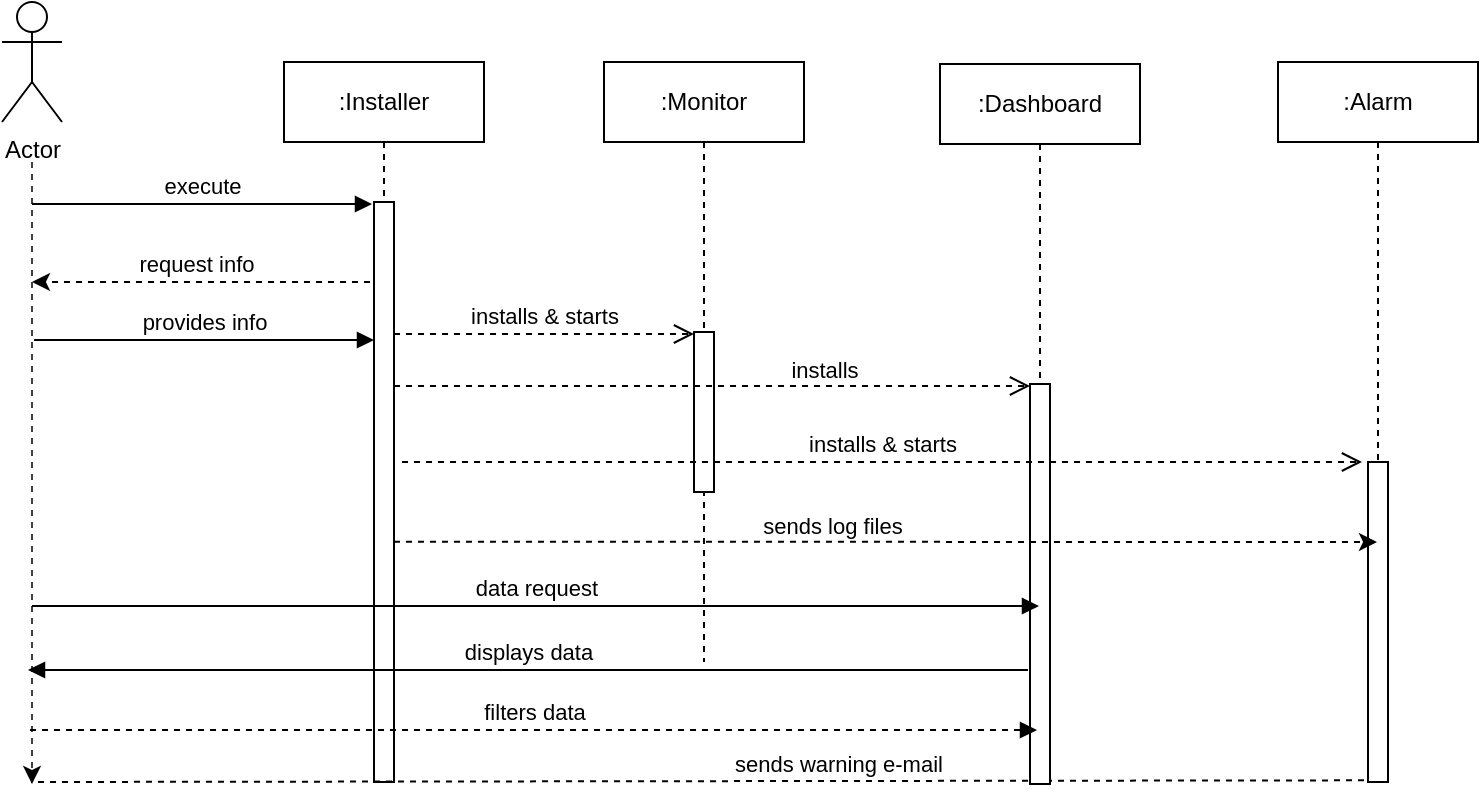 <mxfile version="22.1.11" type="device">
  <diagram name="Page-1" id="2YBvvXClWsGukQMizWep">
    <mxGraphModel dx="1024" dy="533" grid="1" gridSize="10" guides="1" tooltips="1" connect="1" arrows="1" fold="1" page="1" pageScale="1" pageWidth="850" pageHeight="1100" math="0" shadow="0">
      <root>
        <mxCell id="0" />
        <mxCell id="1" parent="0" />
        <mxCell id="aM9ryv3xv72pqoxQDRHE-1" value=":Installer" style="shape=umlLifeline;perimeter=lifelinePerimeter;whiteSpace=wrap;html=1;container=0;dropTarget=0;collapsible=0;recursiveResize=0;outlineConnect=0;portConstraint=eastwest;newEdgeStyle={&quot;edgeStyle&quot;:&quot;elbowEdgeStyle&quot;,&quot;elbow&quot;:&quot;vertical&quot;,&quot;curved&quot;:0,&quot;rounded&quot;:0};" parent="1" vertex="1">
          <mxGeometry x="200" y="40" width="100" height="360" as="geometry" />
        </mxCell>
        <mxCell id="qGcuKTKg4TYZmEAxyRqr-1" style="edgeStyle=elbowEdgeStyle;rounded=0;orthogonalLoop=1;jettySize=auto;html=1;elbow=vertical;curved=0;dashed=1;" edge="1" parent="aM9ryv3xv72pqoxQDRHE-1">
          <mxGeometry relative="1" as="geometry">
            <mxPoint x="-126" y="110" as="targetPoint" />
            <mxPoint x="49" y="109.966" as="sourcePoint" />
          </mxGeometry>
        </mxCell>
        <mxCell id="qGcuKTKg4TYZmEAxyRqr-2" value="request info" style="edgeLabel;html=1;align=center;verticalAlign=middle;resizable=0;points=[];" vertex="1" connectable="0" parent="qGcuKTKg4TYZmEAxyRqr-1">
          <mxGeometry x="0.114" y="-1" relative="1" as="geometry">
            <mxPoint x="4" y="-8" as="offset" />
          </mxGeometry>
        </mxCell>
        <mxCell id="aM9ryv3xv72pqoxQDRHE-2" value="" style="html=1;points=[];perimeter=orthogonalPerimeter;outlineConnect=0;targetShapes=umlLifeline;portConstraint=eastwest;newEdgeStyle={&quot;edgeStyle&quot;:&quot;elbowEdgeStyle&quot;,&quot;elbow&quot;:&quot;vertical&quot;,&quot;curved&quot;:0,&quot;rounded&quot;:0};" parent="aM9ryv3xv72pqoxQDRHE-1" vertex="1">
          <mxGeometry x="45" y="70" width="10" height="290" as="geometry" />
        </mxCell>
        <mxCell id="aM9ryv3xv72pqoxQDRHE-5" value=":Monitor" style="shape=umlLifeline;perimeter=lifelinePerimeter;whiteSpace=wrap;html=1;container=0;dropTarget=0;collapsible=0;recursiveResize=0;outlineConnect=0;portConstraint=eastwest;newEdgeStyle={&quot;edgeStyle&quot;:&quot;elbowEdgeStyle&quot;,&quot;elbow&quot;:&quot;vertical&quot;,&quot;curved&quot;:0,&quot;rounded&quot;:0};" parent="1" vertex="1">
          <mxGeometry x="360" y="40" width="100" height="300" as="geometry" />
        </mxCell>
        <mxCell id="qGcuKTKg4TYZmEAxyRqr-5" value="" style="html=1;points=[];perimeter=orthogonalPerimeter;outlineConnect=0;targetShapes=umlLifeline;portConstraint=eastwest;newEdgeStyle={&quot;edgeStyle&quot;:&quot;elbowEdgeStyle&quot;,&quot;elbow&quot;:&quot;vertical&quot;,&quot;curved&quot;:0,&quot;rounded&quot;:0};" vertex="1" parent="aM9ryv3xv72pqoxQDRHE-5">
          <mxGeometry x="45" y="135" width="10" height="80" as="geometry" />
        </mxCell>
        <mxCell id="aM9ryv3xv72pqoxQDRHE-10" value="installs" style="html=1;verticalAlign=bottom;endArrow=open;dashed=1;endSize=8;edgeStyle=elbowEdgeStyle;elbow=vertical;curved=0;rounded=0;" parent="1" edge="1">
          <mxGeometry x="0.352" y="-1" relative="1" as="geometry">
            <mxPoint x="573" y="202" as="targetPoint" />
            <Array as="points">
              <mxPoint x="340" y="202" />
            </Array>
            <mxPoint x="255" y="202" as="sourcePoint" />
            <mxPoint as="offset" />
          </mxGeometry>
        </mxCell>
        <mxCell id="ZfkN1Lk-7HepPn44YQTx-6" value="" style="edgeStyle=none;rounded=0;html=1;jettySize=auto;orthogonalLoop=1;strokeColor=#404040;strokeWidth=1;fontColor=#000000;jumpStyle=none;endArrow=none;endFill=0;startArrow=none;dashed=1;" parent="1" edge="1">
          <mxGeometry width="100" relative="1" as="geometry">
            <mxPoint x="74" y="90" as="sourcePoint" />
            <mxPoint x="74" y="400" as="targetPoint" />
          </mxGeometry>
        </mxCell>
        <mxCell id="ZfkN1Lk-7HepPn44YQTx-5" value="Actor" style="shape=umlActor;verticalLabelPosition=bottom;verticalAlign=top;html=1;outlineConnect=0;" parent="1" vertex="1">
          <mxGeometry x="59" y="10" width="30" height="60" as="geometry" />
        </mxCell>
        <mxCell id="ZfkN1Lk-7HepPn44YQTx-7" value=":Alarm" style="shape=umlLifeline;perimeter=lifelinePerimeter;whiteSpace=wrap;html=1;container=0;dropTarget=0;collapsible=0;recursiveResize=0;outlineConnect=0;portConstraint=eastwest;newEdgeStyle={&quot;edgeStyle&quot;:&quot;elbowEdgeStyle&quot;,&quot;elbow&quot;:&quot;vertical&quot;,&quot;curved&quot;:0,&quot;rounded&quot;:0};" parent="1" vertex="1">
          <mxGeometry x="697" y="40" width="100" height="360" as="geometry" />
        </mxCell>
        <mxCell id="ZfkN1Lk-7HepPn44YQTx-18" style="edgeStyle=elbowEdgeStyle;rounded=0;orthogonalLoop=1;jettySize=auto;html=1;elbow=vertical;curved=0;dashed=1;" parent="ZfkN1Lk-7HepPn44YQTx-7" edge="1">
          <mxGeometry relative="1" as="geometry">
            <mxPoint x="-623" y="361" as="targetPoint" />
            <mxPoint x="49" y="359.158" as="sourcePoint" />
          </mxGeometry>
        </mxCell>
        <mxCell id="ZfkN1Lk-7HepPn44YQTx-19" value="sends warning e-mail" style="edgeLabel;html=1;align=center;verticalAlign=middle;resizable=0;points=[];" parent="ZfkN1Lk-7HepPn44YQTx-18" vertex="1" connectable="0">
          <mxGeometry x="-0.197" y="1" relative="1" as="geometry">
            <mxPoint y="-10" as="offset" />
          </mxGeometry>
        </mxCell>
        <mxCell id="ZfkN1Lk-7HepPn44YQTx-8" value="" style="html=1;points=[];perimeter=orthogonalPerimeter;outlineConnect=0;targetShapes=umlLifeline;portConstraint=eastwest;newEdgeStyle={&quot;edgeStyle&quot;:&quot;elbowEdgeStyle&quot;,&quot;elbow&quot;:&quot;vertical&quot;,&quot;curved&quot;:0,&quot;rounded&quot;:0};" parent="ZfkN1Lk-7HepPn44YQTx-7" vertex="1">
          <mxGeometry x="45" y="200" width="10" height="160" as="geometry" />
        </mxCell>
        <mxCell id="ZfkN1Lk-7HepPn44YQTx-9" value="execute" style="html=1;verticalAlign=bottom;endArrow=block;edgeStyle=elbowEdgeStyle;elbow=vertical;curved=0;rounded=0;" parent="1" edge="1">
          <mxGeometry relative="1" as="geometry">
            <mxPoint x="74" y="111" as="sourcePoint" />
            <Array as="points">
              <mxPoint x="159" y="111" />
            </Array>
            <mxPoint x="244" y="111" as="targetPoint" />
          </mxGeometry>
        </mxCell>
        <mxCell id="ZfkN1Lk-7HepPn44YQTx-11" value=":Dashboard" style="shape=umlLifeline;perimeter=lifelinePerimeter;whiteSpace=wrap;html=1;container=0;dropTarget=0;collapsible=0;recursiveResize=0;outlineConnect=0;portConstraint=eastwest;newEdgeStyle={&quot;edgeStyle&quot;:&quot;elbowEdgeStyle&quot;,&quot;elbow&quot;:&quot;vertical&quot;,&quot;curved&quot;:0,&quot;rounded&quot;:0};" parent="1" vertex="1">
          <mxGeometry x="528" y="41" width="100" height="360" as="geometry" />
        </mxCell>
        <mxCell id="ZfkN1Lk-7HepPn44YQTx-12" value="" style="html=1;points=[];perimeter=orthogonalPerimeter;outlineConnect=0;targetShapes=umlLifeline;portConstraint=eastwest;newEdgeStyle={&quot;edgeStyle&quot;:&quot;elbowEdgeStyle&quot;,&quot;elbow&quot;:&quot;vertical&quot;,&quot;curved&quot;:0,&quot;rounded&quot;:0};" parent="ZfkN1Lk-7HepPn44YQTx-11" vertex="1">
          <mxGeometry x="45" y="160" width="10" height="200" as="geometry" />
        </mxCell>
        <mxCell id="ZfkN1Lk-7HepPn44YQTx-13" value="installs &amp;amp; starts" style="html=1;verticalAlign=bottom;endArrow=open;dashed=1;endSize=8;edgeStyle=elbowEdgeStyle;elbow=vertical;curved=0;rounded=0;" parent="1" edge="1">
          <mxGeometry relative="1" as="geometry">
            <mxPoint x="739" y="240" as="targetPoint" />
            <Array as="points">
              <mxPoint x="339" y="240" />
            </Array>
            <mxPoint x="259" y="240" as="sourcePoint" />
          </mxGeometry>
        </mxCell>
        <mxCell id="ZfkN1Lk-7HepPn44YQTx-14" value="displays data" style="html=1;verticalAlign=bottom;endArrow=block;edgeStyle=elbowEdgeStyle;elbow=vertical;curved=0;rounded=0;" parent="1" edge="1">
          <mxGeometry relative="1" as="geometry">
            <mxPoint x="572" y="344" as="sourcePoint" />
            <Array as="points" />
            <mxPoint x="72" y="344" as="targetPoint" />
          </mxGeometry>
        </mxCell>
        <mxCell id="ZfkN1Lk-7HepPn44YQTx-15" value="filters data" style="html=1;verticalAlign=bottom;endArrow=block;edgeStyle=elbowEdgeStyle;elbow=vertical;curved=0;rounded=0;dashed=1;" parent="1" edge="1">
          <mxGeometry relative="1" as="geometry">
            <mxPoint x="73" y="374" as="sourcePoint" />
            <Array as="points">
              <mxPoint x="168" y="374" />
            </Array>
            <mxPoint x="576.5" y="374.0" as="targetPoint" />
          </mxGeometry>
        </mxCell>
        <mxCell id="qGcuKTKg4TYZmEAxyRqr-3" value="provides info" style="html=1;verticalAlign=bottom;endArrow=block;edgeStyle=elbowEdgeStyle;elbow=vertical;curved=0;rounded=0;" edge="1" parent="1">
          <mxGeometry relative="1" as="geometry">
            <mxPoint x="75" y="179" as="sourcePoint" />
            <Array as="points">
              <mxPoint x="160" y="179" />
            </Array>
            <mxPoint x="245" y="179" as="targetPoint" />
          </mxGeometry>
        </mxCell>
        <mxCell id="qGcuKTKg4TYZmEAxyRqr-4" value="installs &amp;amp; starts" style="html=1;verticalAlign=bottom;endArrow=open;dashed=1;endSize=8;edgeStyle=elbowEdgeStyle;elbow=vertical;curved=0;rounded=0;" edge="1" parent="1">
          <mxGeometry relative="1" as="geometry">
            <mxPoint x="405" y="176" as="targetPoint" />
            <Array as="points">
              <mxPoint x="335" y="176" />
            </Array>
            <mxPoint x="255" y="176" as="sourcePoint" />
          </mxGeometry>
        </mxCell>
        <mxCell id="qGcuKTKg4TYZmEAxyRqr-12" value="data request" style="html=1;verticalAlign=bottom;endArrow=block;edgeStyle=elbowEdgeStyle;elbow=vertical;curved=0;rounded=0;" edge="1" parent="1">
          <mxGeometry relative="1" as="geometry">
            <mxPoint x="74" y="312" as="sourcePoint" />
            <Array as="points">
              <mxPoint x="159" y="312" />
            </Array>
            <mxPoint x="577.5" y="312.0" as="targetPoint" />
          </mxGeometry>
        </mxCell>
        <mxCell id="qGcuKTKg4TYZmEAxyRqr-13" style="edgeStyle=elbowEdgeStyle;rounded=0;orthogonalLoop=1;jettySize=auto;html=1;elbow=vertical;curved=0;dashed=1;" edge="1" parent="1">
          <mxGeometry relative="1" as="geometry">
            <mxPoint x="255" y="279.857" as="sourcePoint" />
            <mxPoint x="746.5" y="279.857" as="targetPoint" />
          </mxGeometry>
        </mxCell>
        <mxCell id="qGcuKTKg4TYZmEAxyRqr-14" value="sends log files" style="edgeLabel;html=1;align=center;verticalAlign=middle;resizable=0;points=[];" vertex="1" connectable="0" parent="qGcuKTKg4TYZmEAxyRqr-13">
          <mxGeometry x="-0.112" y="1" relative="1" as="geometry">
            <mxPoint y="-7" as="offset" />
          </mxGeometry>
        </mxCell>
      </root>
    </mxGraphModel>
  </diagram>
</mxfile>

